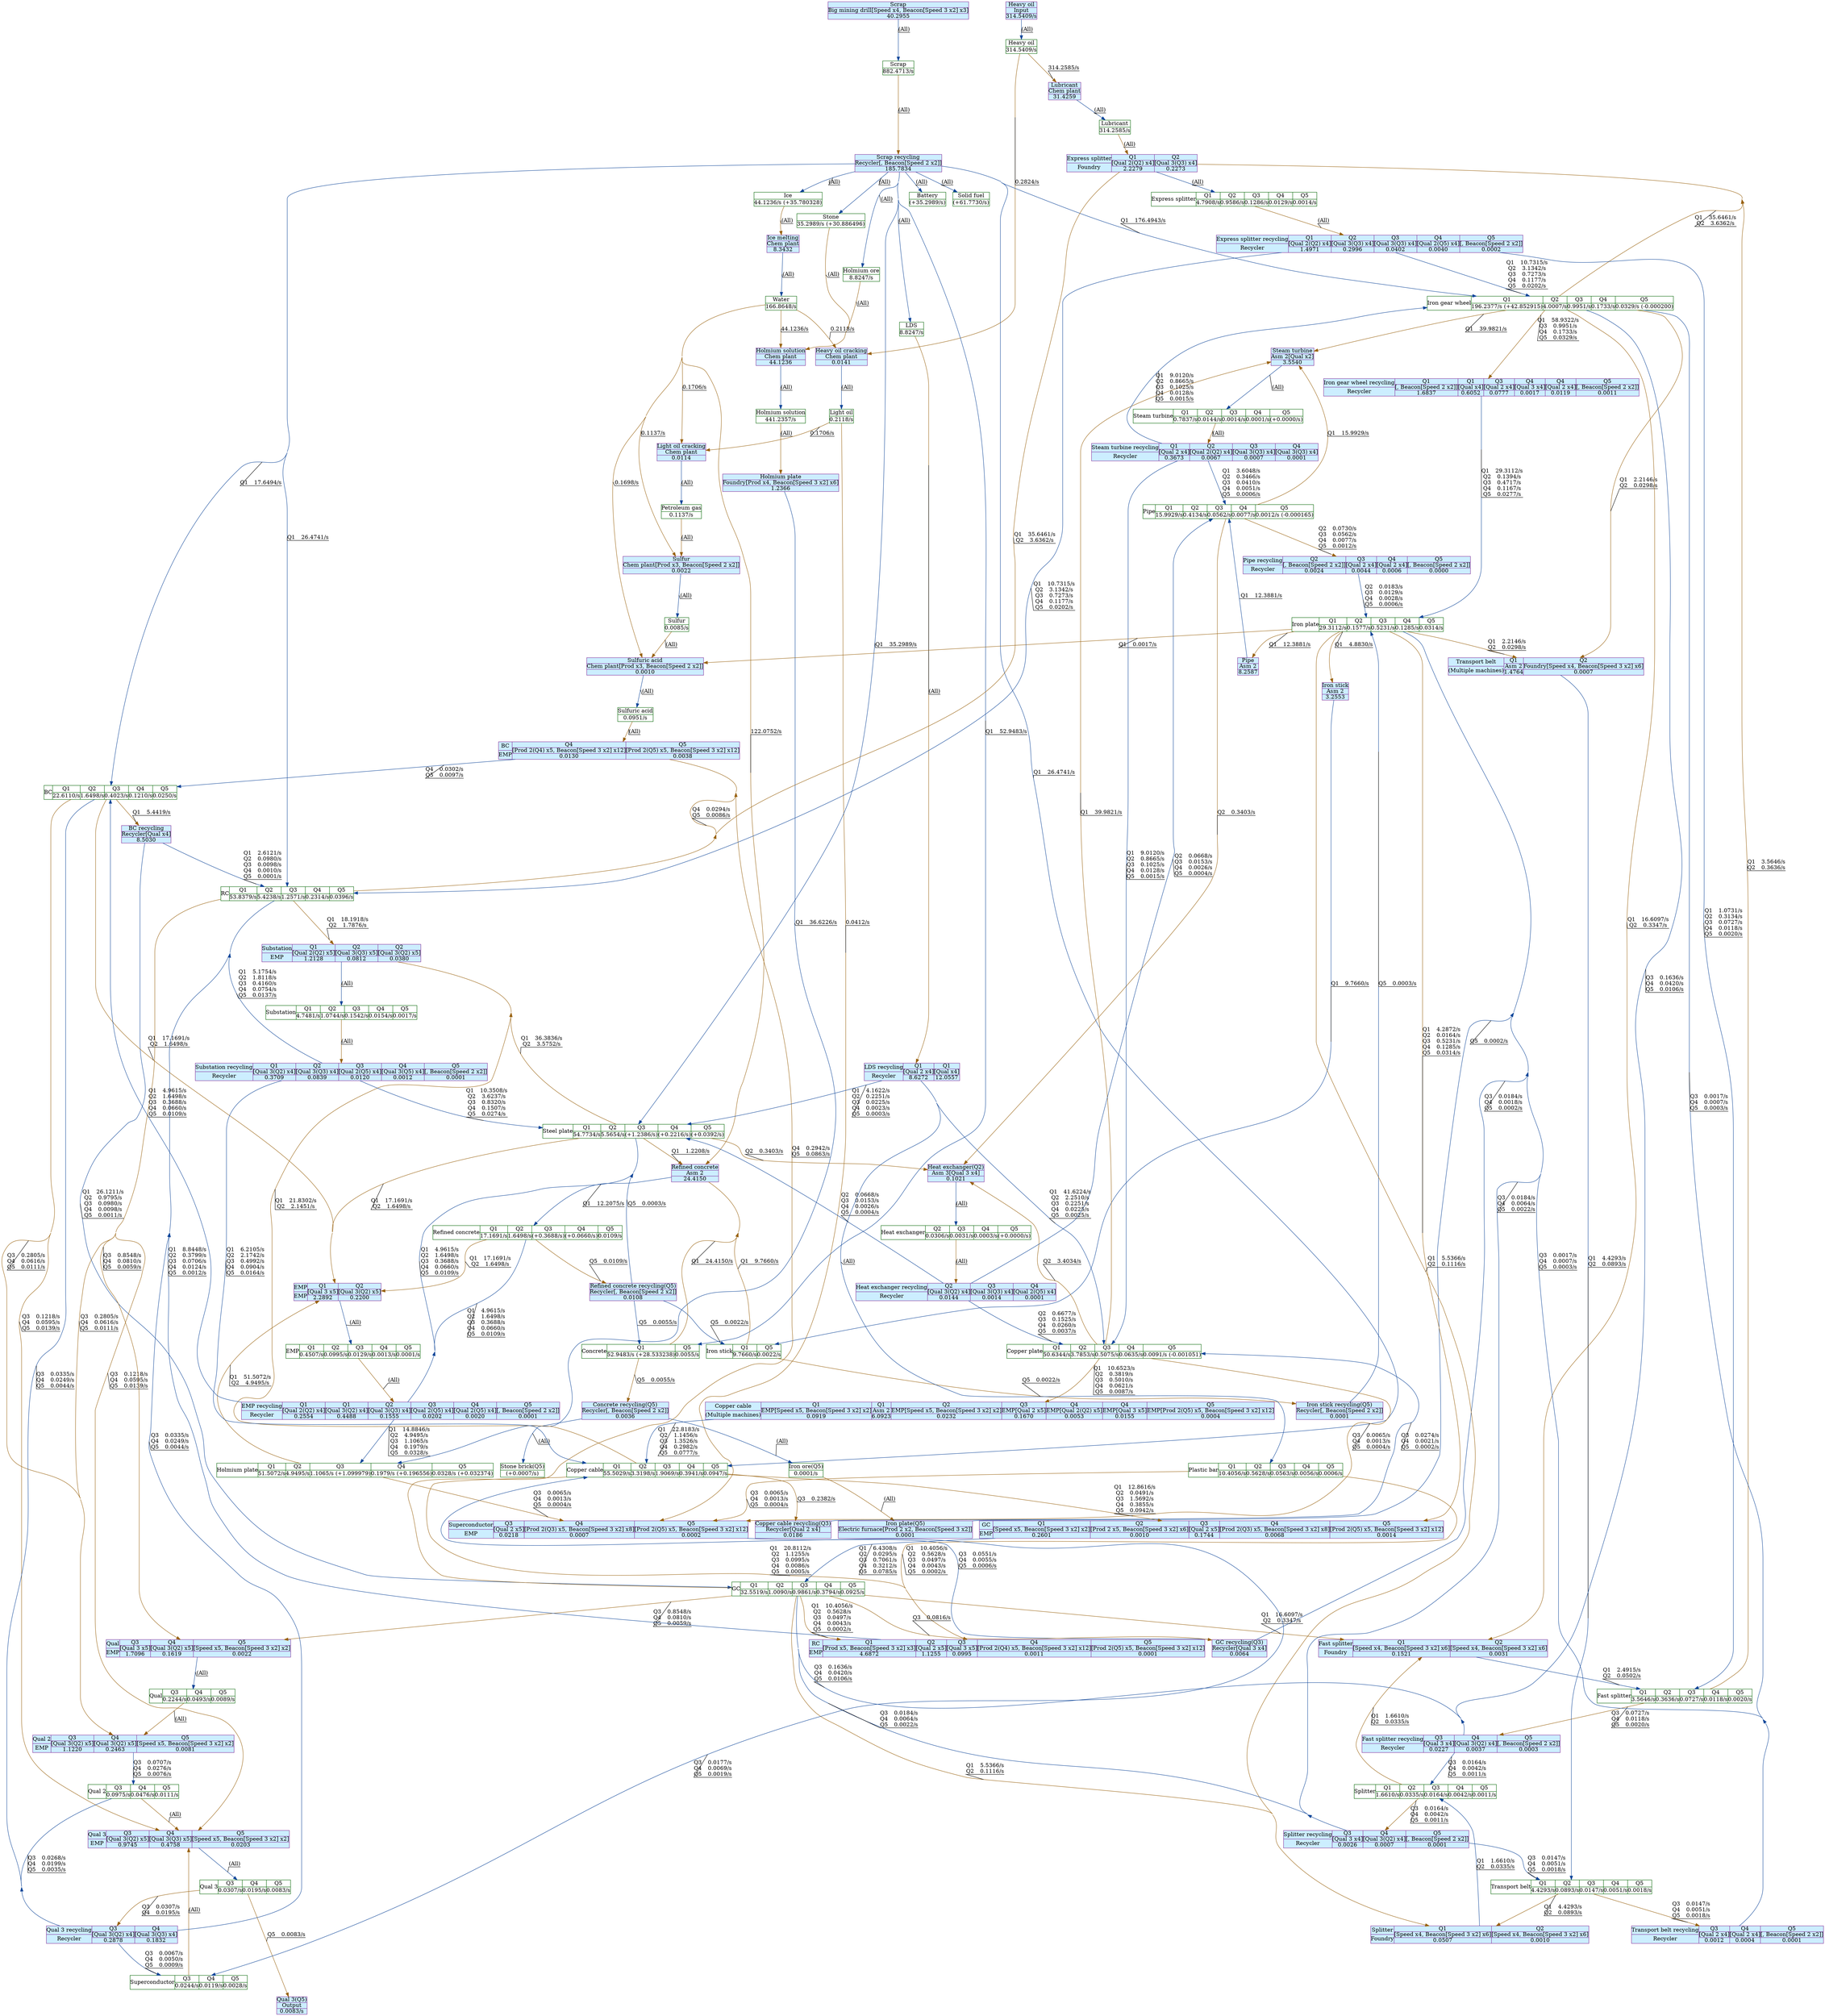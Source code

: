 digraph {
    layout="dot"
    concentrate=true
    node [shape="record"; margin=0]
    edge [decorate=true]
    0 [color="#006400"; label="{Lubricant|314.2585/s}"]
    1 [color="#006400"; label="{Holmium solution|441.2357/s}"]
    2 [color="#006400"; label="{Stone|35.2989/s (+30.886496)}"]
    3 [color="#006400"; label="{Water|166.8648/s}"]
    4 [color="#006400"; label="{Holmium ore|8.8247/s}"]
    5 [color="#006400"; label="{Scrap|882.4713/s}"]
    6 [color="#006400"; label="{Heavy oil|314.5409/s}"]
    7 [color="#006400"; label="{Light oil|0.2118/s}"]
    8 [color="#006400"; label="{Sulfur|0.0085/s}"]
    9 [color="#006400"; label="{Sulfuric acid|0.0951/s}"]
    10 [color="#006400"; label="{Battery|(+35.2989/s)}"]
    11 [color="#006400"; label="{LDS|8.8247/s}"]
    12 [color="#006400"; label="{Ice|44.1236/s (+35.780328)}"]
    13 [color="#006400"; label="{Solid fuel|(+61.7730/s)}"]
    14 [color="#006400"; label="{Stone brick(Q5)|(+0.0007/s)}"]
    15 [color="#006400"; label="{Iron ore(Q5)|0.0001/s}"]
    16 [color="#006400"; label="{Petroleum gas|0.1137/s}"]
    17 [style="filled"; color="#842e99"; fillcolor="#cceeff"; label="{Copper cable recycling(Q3)|Recycler[Qual 2 x4]|0.0186}"]
    18 [style="filled"; color="#842e99"; fillcolor="#cceeff"; label="{Holmium solution|Chem plant|44.1236}"]
    19 [style="filled"; color="#842e99"; fillcolor="#cceeff"; label="{Scrap|Big mining drill[Speed x4, Beacon[Speed 3 x2] x3]|40.2955}"]
    20 [style="filled"; color="#842e99"; fillcolor="#cceeff"; label="{Lubricant|Chem plant|31.4259}"]
    21 [style="filled"; color="#842e99"; fillcolor="#cceeff"; label="{Heavy oil|Input|314.5409/s}"]
    22 [style="filled"; color="#842e99"; fillcolor="#cceeff"; label="{Sulfuric acid|Chem plant[Prod x3, Beacon[Speed 2 x2]]|0.0010}"]
    23 [style="filled"; color="#842e99"; fillcolor="#cceeff"; label="{Scrap recycling|Recycler[, Beacon[Speed 2 x2]]|185.7834}"]
    24 [style="filled"; color="#842e99"; fillcolor="#cceeff"; label="{Concrete recycling(Q5)|Recycler[, Beacon[Speed 2 x2]]|0.0036}"]
    25 [style="filled"; color="#842e99"; fillcolor="#cceeff"; label="{Pipe|Asm 2|8.2587}"]
    26 [style="filled"; color="#842e99"; fillcolor="#cceeff"; label="{Steam turbine|Asm 2[Qual x2]|3.5540}"]
    27 [style="filled"; color="#842e99"; fillcolor="#cceeff"; label="{Iron plate(Q5)|Electric furnace[Prod 2 x2, Beacon[Speed 3 x2]]|0.0001}"]
    28 [style="filled"; color="#842e99"; fillcolor="#cceeff"; label="{Light oil cracking|Chem plant|0.0114}"]
    29 [style="filled"; color="#842e99"; fillcolor="#cceeff"; label="{Sulfur|Chem plant[Prod x3, Beacon[Speed 2 x2]]|0.0022}"]
    30 [style="filled"; color="#842e99"; fillcolor="#cceeff"; label="{BC recycling|Recycler[Qual x4]|8.5030}"]
    31 [style="filled"; color="#842e99"; fillcolor="#cceeff"; label="{Ice melting|Chem plant|8.3432}"]
    32 [style="filled"; color="#842e99"; fillcolor="#cceeff"; label="{Iron stick recycling(Q5)|Recycler[, Beacon[Speed 2 x2]]|0.0001}"]
    33 [style="filled"; color="#842e99"; fillcolor="#cceeff"; label="{Heavy oil cracking|Chem plant|0.0141}"]
    34 [style="filled"; color="#842e99"; fillcolor="#cceeff"; label="{Heat exchanger(Q2)|Asm 3[Qual 3 x4]|0.1021}"]
    35 [style="filled"; color="#842e99"; fillcolor="#cceeff"; label="{Refined concrete|Asm 2|24.4150}"]
    36 [style="filled"; color="#842e99"; fillcolor="#cceeff"; label="{Refined concrete recycling(Q5)|Recycler[, Beacon[Speed 2 x2]]|0.0108}"]
    37 [style="filled"; color="#842e99"; fillcolor="#cceeff"; label="{Iron stick|Asm 2|3.2553}"]
    38 [style="filled"; color="#842e99"; fillcolor="#cceeff"; label="{Holmium plate|Foundry[Prod x4, Beacon[Speed 3 x2] x6]|1.2366}"]
    39 [style="filled"; color="#842e99"; fillcolor="#cceeff"; label="{Qual 3(Q5)|Output|0.0083/s}"]
    40 [style="filled"; color="#842e99"; fillcolor="#cceeff"; label="{GC recycling(Q3)|Recycler[Qual 3 x4]|0.0064}"]
    41 [color="#006400"; label="{Steam turbine}|{Q1|0.7837/s}|{Q2|0.0144/s}|{Q3|0.0014/s}|{Q4|0.0001/s}|{Q5|(+0.0000/s)}"]
    42 [color="#006400"; label="{Pipe}|{Q1|15.9929/s}|{Q2|0.4134/s}|{Q3|0.0562/s}|{Q4|0.0077/s}|{Q5|0.0012/s (-0.000165)}"]
    43 [color="#006400"; label="{Iron gear wheel}|{Q1|196.2377/s (+42.852915)}|{Q2|4.0007/s}|{Q3|0.9951/s}|{Q4|0.1733/s}|{Q5|0.0329/s (-0.000200)}"]
    44 [color="#006400"; label="{Copper plate}|{Q1|50.6344/s}|{Q2|3.7853/s}|{Q3|0.5075/s}|{Q4|0.0635/s}|{Q5|0.0091/s (-0.001051)}"]
    45 [color="#006400"; label="{BC}|{Q1|22.6110/s}|{Q2|1.6498/s}|{Q3|0.4023/s}|{Q4|0.1210/s}|{Q5|0.0250/s}"]
    46 [color="#006400"; label="{Refined concrete}|{Q1|17.1691/s}|{Q2|1.6498/s}|{Q3|(+0.3688/s)}|{Q4|(+0.0660/s)}|{Q5|0.0109/s}"]
    47 [color="#006400"; label="{Holmium plate}|{Q1|51.5072/s}|{Q2|4.9495/s}|{Q3|1.1065/s (+1.099979)}|{Q4|0.1979/s (+0.196556)}|{Q5|0.0328/s (+0.032374)}"]
    48 [color="#006400"; label="{Steel plate}|{Q1|54.7734/s}|{Q2|5.5654/s}|{Q3|(+1.2386/s)}|{Q4|(+0.2216/s)}|{Q5|(+0.0392/s)}"]
    49 [color="#006400"; label="{EMP}|{Q1|0.4507/s}|{Q2|0.0995/s}|{Q3|0.0129/s}|{Q4|0.0013/s}|{Q5|0.0001/s}"]
    50 [color="#006400"; label="{Iron plate}|{Q1|29.3112/s}|{Q2|0.1577/s}|{Q3|0.5231/s}|{Q4|0.1285/s}|{Q5|0.0314/s}"]
    51 [color="#006400"; label="{Express splitter}|{Q1|4.7908/s}|{Q2|0.9586/s}|{Q3|0.1286/s}|{Q4|0.0129/s}|{Q5|0.0014/s}"]
    52 [color="#006400"; label="{RC}|{Q1|53.8379/s}|{Q2|5.4238/s}|{Q3|1.2571/s}|{Q4|0.2314/s}|{Q5|0.0396/s}"]
    53 [color="#006400"; label="{Fast splitter}|{Q1|3.5646/s}|{Q2|0.3636/s}|{Q3|0.0727/s}|{Q4|0.0118/s}|{Q5|0.0020/s}"]
    54 [color="#006400"; label="{Qual 2}|{Q3|0.0975/s}|{Q4|0.0476/s}|{Q5|0.0111/s}"]
    55 [color="#006400"; label="{Qual 3}|{Q3|0.0307/s}|{Q4|0.0195/s}|{Q5|0.0083/s}"]
    56 [color="#006400"; label="{Superconductor}|{Q3|0.0244/s}|{Q4|0.0119/s}|{Q5|0.0028/s}"]
    57 [color="#006400"; label="{Transport belt}|{Q1|4.4293/s}|{Q2|0.0893/s}|{Q3|0.0147/s}|{Q4|0.0051/s}|{Q5|0.0018/s}"]
    58 [color="#006400"; label="{Copper cable}|{Q1|55.5029/s}|{Q2|3.3198/s}|{Q3|1.9069/s}|{Q4|0.3941/s}|{Q5|0.0947/s}"]
    59 [color="#006400"; label="{GC}|{Q1|32.5519/s}|{Q2|1.0090/s}|{Q3|0.9861/s}|{Q4|0.3794/s}|{Q5|0.0925/s}"]
    60 [color="#006400"; label="{Substation}|{Q1|4.7481/s}|{Q2|1.0744/s}|{Q3|0.1542/s}|{Q4|0.0154/s}|{Q5|0.0017/s}"]
    61 [color="#006400"; label="{Plastic bar}|{Q1|10.4056/s}|{Q2|0.5628/s}|{Q3|0.0563/s}|{Q4|0.0056/s}|{Q5|0.0006/s}"]
    62 [color="#006400"; label="{Qual}|{Q3|0.2244/s}|{Q4|0.0493/s}|{Q5|0.0089/s}"]
    63 [color="#006400"; label="{Heat exchanger}|{Q2|0.0306/s}|{Q3|0.0031/s}|{Q4|0.0003/s}|{Q5|(+0.0000/s)}"]
    64 [color="#006400"; label="{Concrete}|{Q1|52.9483/s (+28.533238)}|{Q5|0.0055/s}"]
    65 [color="#006400"; label="{Splitter}|{Q1|1.6610/s}|{Q2|0.0335/s}|{Q3|0.0164/s}|{Q4|0.0042/s}|{Q5|0.0011/s}"]
    66 [color="#006400"; label="{Iron stick}|{Q1|9.7660/s}|{Q5|0.0022/s}"]
    67 [style="filled"; color="#842e99"; fillcolor="#cceeff"; label="{Steam turbine recycling|Recycler}|{Q1|[Qual 2 x4]|0.3673}|{Q2|[Qual 2(Q2) x4]|0.0067}|{Q3|[Qual 3(Q3) x4]|0.0007}|{Q4|[Qual 3(Q3) x4]|0.0001}"; shape="record"]
    68 [style="filled"; color="#842e99"; fillcolor="#cceeff"; label="{EMP recycling|Recycler}|{Q1|[Qual 2(Q2) x4]|0.2554}|{Q1|[Qual 3(Q2) x4]|0.4488}|{Q2|[Qual 3(Q3) x4]|0.1555}|{Q3|[Qual 2(Q5) x4]|0.0202}|{Q4|[Qual 2(Q5) x4]|0.0020}|{Q5|[, Beacon[Speed 2 x2]]|0.0001}"; shape="record"]
    69 [style="filled"; color="#842e99"; fillcolor="#cceeff"; label="{Iron gear wheel recycling|Recycler}|{Q1|[, Beacon[Speed 2 x2]]|1.6837}|{Q1|[Qual x4]|0.6052}|{Q3|[Qual 2 x4]|0.0777}|{Q4|[Qual 3 x4]|0.0017}|{Q4|[Qual 2 x4]|0.0119}|{Q5|[, Beacon[Speed 2 x2]]|0.0011}"; shape="record"]
    70 [style="filled"; color="#842e99"; fillcolor="#cceeff"; label="{Express splitter|Foundry}|{Q1|[Qual 2(Q2) x4]|2.2279}|{Q2|[Qual 3(Q3) x4]|0.2273}"; shape="record"]
    71 [style="filled"; color="#842e99"; fillcolor="#cceeff"; label="{Qual 3|EMP}|{Q3|[Qual 3(Q2) x5]|0.9745}|{Q4|[Qual 3(Q3) x5]|0.4758}|{Q5|[Speed x5, Beacon[Speed 3 x2] x2]|0.0203}"; shape="record"]
    72 [style="filled"; color="#842e99"; fillcolor="#cceeff"; label="{Transport belt recycling|Recycler}|{Q3|[Qual 2 x4]|0.0012}|{Q4|[Qual 2 x4]|0.0004}|{Q5|[, Beacon[Speed 2 x2]]|0.0001}"; shape="record"]
    73 [style="filled"; color="#842e99"; fillcolor="#cceeff"; label="{GC|EMP}|{Q1|[Speed x5, Beacon[Speed 3 x2] x2]|0.2601}|{Q2|[Prod 2 x5, Beacon[Speed 3 x2] x6]|0.0010}|{Q3|[Qual 2 x5]|0.1744}|{Q4|[Prod 2(Q3) x5, Beacon[Speed 3 x2] x8]|0.0068}|{Q5|[Prod 2(Q5) x5, Beacon[Speed 3 x2] x12]|0.0014}"; shape="record"]
    74 [style="filled"; color="#842e99"; fillcolor="#cceeff"; label="{Substation recycling|Recycler}|{Q1|[Qual 3(Q2) x4]|0.3709}|{Q2|[Qual 3(Q3) x4]|0.0839}|{Q3|[Qual 2(Q5) x4]|0.0120}|{Q4|[Qual 3(Q5) x4]|0.0012}|{Q5|[, Beacon[Speed 2 x2]]|0.0001}"; shape="record"]
    75 [style="filled"; color="#842e99"; fillcolor="#cceeff"; label="{Express splitter recycling|Recycler}|{Q1|[Qual 2(Q2) x4]|1.4971}|{Q2|[Qual 3(Q3) x4]|0.2996}|{Q3|[Qual 3(Q3) x4]|0.0402}|{Q4|[Qual 2(Q5) x4]|0.0040}|{Q5|[, Beacon[Speed 2 x2]]|0.0002}"; shape="record"]
    76 [style="filled"; color="#842e99"; fillcolor="#cceeff"; label="{Superconductor|EMP}|{Q3|[Qual 2 x5]|0.0218}|{Q4|[Prod 2(Q3) x5, Beacon[Speed 3 x2] x8]|0.0007}|{Q5|[Prod 2(Q5) x5, Beacon[Speed 3 x2] x12]|0.0002}"; shape="record"]
    77 [style="filled"; color="#842e99"; fillcolor="#cceeff"; label="{Qual 2|EMP}|{Q3|[Qual 3(Q2) x5]|1.1220}|{Q4|[Qual 3(Q2) x5]|0.2463}|{Q5|[Speed x5, Beacon[Speed 3 x2] x2]|0.0081}"; shape="record"]
    78 [style="filled"; color="#842e99"; fillcolor="#cceeff"; label="{Transport belt|(Multiple machines)}|{Q1|Asm 2|1.4764}|{Q2|Foundry[Speed x4, Beacon[Speed 3 x2] x6]|0.0007}"; shape="record"]
    79 [style="filled"; color="#842e99"; fillcolor="#cceeff"; label="{Qual 3 recycling|Recycler}|{Q3|[Qual 3(Q2) x4]|0.2878}|{Q4|[Qual 3(Q3) x4]|0.1832}"; shape="record"]
    80 [style="filled"; color="#842e99"; fillcolor="#cceeff"; label="{Heat exchanger recycling|Recycler}|{Q2|[Qual 3(Q2) x4]|0.0144}|{Q3|[Qual 3(Q3) x4]|0.0014}|{Q4|[Qual 2(Q5) x4]|0.0001}"; shape="record"]
    81 [style="filled"; color="#842e99"; fillcolor="#cceeff"; label="{Pipe recycling|Recycler}|{Q2|[, Beacon[Speed 2 x2]]|0.0024}|{Q3|[Qual 2 x4]|0.0044}|{Q4|[Qual 2 x4]|0.0006}|{Q5|[, Beacon[Speed 2 x2]]|0.0000}"; shape="record"]
    82 [style="filled"; color="#842e99"; fillcolor="#cceeff"; label="{Fast splitter recycling|Recycler}|{Q3|[Qual 3 x4]|0.0227}|{Q4|[Qual 3(Q2) x4]|0.0037}|{Q5|[, Beacon[Speed 2 x2]]|0.0003}"; shape="record"]
    83 [style="filled"; color="#842e99"; fillcolor="#cceeff"; label="{Qual|EMP}|{Q3|[Qual 3 x5]|1.7096}|{Q4|[Qual 3(Q2) x5]|0.1619}|{Q5|[Speed x5, Beacon[Speed 3 x2] x2]|0.0022}"; shape="record"]
    84 [style="filled"; color="#842e99"; fillcolor="#cceeff"; label="{Splitter recycling|Recycler}|{Q3|[Qual 3 x4]|0.0026}|{Q4|[Qual 3(Q2) x4]|0.0007}|{Q5|[, Beacon[Speed 2 x2]]|0.0001}"; shape="record"]
    85 [style="filled"; color="#842e99"; fillcolor="#cceeff"; label="{RC|EMP}|{Q1|[Prod x5, Beacon[Speed 3 x2] x3]|4.6872}|{Q2|[Qual 2 x5]|1.1255}|{Q3|[Qual 3 x5]|0.0995}|{Q4|[Prod 2(Q4) x5, Beacon[Speed 3 x2] x12]|0.0011}|{Q5|[Prod 2(Q5) x5, Beacon[Speed 3 x2] x12]|0.0001}"; shape="record"]
    86 [style="filled"; color="#842e99"; fillcolor="#cceeff"; label="{LDS recycling|Recycler}|{Q1|[Qual 2 x4]|8.6272}|{Q1|[Qual x4]|12.0557}"; shape="record"]
    87 [style="filled"; color="#842e99"; fillcolor="#cceeff"; label="{Copper cable|(Multiple machines)}|{Q1|EMP[Speed x5, Beacon[Speed 3 x2] x2]|0.0919}|{Q1|Asm 2|6.0923}|{Q2|EMP[Speed x5, Beacon[Speed 3 x2] x2]|0.0232}|{Q3|EMP[Qual 2 x5]|0.1670}|{Q4|EMP[Qual 2(Q2) x5]|0.0053}|{Q4|EMP[Qual 3 x5]|0.0155}|{Q5|EMP[Prod 2(Q5) x5, Beacon[Speed 3 x2] x12]|0.0004}"; shape="record"]
    88 [style="filled"; color="#842e99"; fillcolor="#cceeff"; label="{BC|EMP}|{Q4|[Prod 2(Q4) x5, Beacon[Speed 3 x2] x12]|0.0130}|{Q5|[Prod 2(Q5) x5, Beacon[Speed 3 x2] x12]|0.0038}"; shape="record"]
    89 [style="filled"; color="#842e99"; fillcolor="#cceeff"; label="{Substation|EMP}|{Q1|[Qual 2(Q2) x5]|1.2128}|{Q2|[Qual 3(Q3) x5]|0.0812}|{Q2|[Qual 3(Q2) x5]|0.0380}"; shape="record"]
    90 [style="filled"; color="#842e99"; fillcolor="#cceeff"; label="{EMP|EMP}|{Q1|[Qual 3 x5]|2.2892}|{Q2|[Qual 3(Q2) x5]|0.2200}"; shape="record"]
    91 [style="filled"; color="#842e99"; fillcolor="#cceeff"; label="{Splitter|Foundry}|{Q1|[Speed x4, Beacon[Speed 3 x2] x6]|0.0507}|{Q2|[Speed x4, Beacon[Speed 3 x2] x6]|0.0010}"; shape="record"]
    92 [style="filled"; color="#842e99"; fillcolor="#cceeff"; label="{Fast splitter|Foundry}|{Q1|[Speed x4, Beacon[Speed 3 x2] x6]|0.1521}|{Q2|[Speed x4, Beacon[Speed 3 x2] x6]|0.0031}"; shape="record"]
    0 -> 70 [color="#99620f"; label="(All)"]
    1 -> 38 [color="#99620f"; label="(All)"]
    2 -> 18 [color="#99620f"; label="(All)"]
    3 -> 18 [color="#99620f"; label="44.1236/s
"]
    3 -> 22 [color="#99620f"; label="0.1698/s
"]
    3 -> 28 [color="#99620f"; label="0.1706/s
"]
    3 -> 29 [color="#99620f"; label="0.1137/s
"]
    3 -> 33 [color="#99620f"; label="0.2118/s
"]
    3 -> 35 [color="#99620f"; label="122.0752/s
"]
    4 -> 18 [color="#99620f"; label="(All)"]
    5 -> 23 [color="#99620f"; label="(All)"]
    6 -> 20 [color="#99620f"; label="314.2585/s
"]
    6 -> 33 [color="#99620f"; label="0.2824/s
"]
    7 -> 28 [color="#99620f"; label="0.1706/s
"]
    7 -> 76 [color="#99620f"; label="0.0412/s
"]
    8 -> 22 [color="#99620f"; label="(All)"]
    9 -> 88 [color="#99620f"; label="(All)"]
    11 -> 86 [color="#99620f"; label="(All)"]
    12 -> 31 [color="#99620f"; label="(All)"]
    15 -> 27 [color="#99620f"; label="(All)"]
    16 -> 29 [color="#99620f"; label="(All)"]
    17 -> 44 [color="#0f4699"; label="Q3	0.0274/s
Q4	0.0021/s
Q5	0.0002/s
"]
    18 -> 1 [color="#0f4699"; label="(All)"]
    19 -> 5 [color="#0f4699"; label="(All)"]
    20 -> 0 [color="#0f4699"; label="(All)"]
    21 -> 6 [color="#0f4699"; label="(All)"]
    22 -> 9 [color="#0f4699"; label="(All)"]
    23 -> 10 [color="#0f4699"; label="(All)"]
    23 -> 11 [color="#0f4699"; label="(All)"]
    23 -> 2 [color="#0f4699"; label="(All)"]
    23 -> 12 [color="#0f4699"; label="(All)"]
    23 -> 4 [color="#0f4699"; label="(All)"]
    23 -> 13 [color="#0f4699"; label="(All)"]
    23 -> 43 [color="#0f4699"; label="Q1	176.4943/s
"]
    23 -> 45 [color="#0f4699"; label="Q1	17.6494/s
"]
    23 -> 48 [color="#0f4699"; label="Q1	35.2989/s
"]
    23 -> 52 [color="#0f4699"; label="Q1	26.4741/s
"]
    23 -> 58 [color="#0f4699"; label="Q1	26.4741/s
"]
    23 -> 64 [color="#0f4699"; label="Q1	52.9483/s
"]
    24 -> 14 [color="#0f4699"; label="(All)"]
    24 -> 15 [color="#0f4699"; label="(All)"]
    25 -> 42 [color="#0f4699"; label="Q1	12.3881/s
"]
    26 -> 41 [color="#0f4699"; label="(All)"]
    27 -> 50 [color="#0f4699"; label="Q5	0.0002/s
"]
    28 -> 16 [color="#0f4699"; label="(All)"]
    29 -> 8 [color="#0f4699"; label="(All)"]
    30 -> 52 [color="#0f4699"; label="Q1	2.6121/s
Q2	0.0980/s
Q3	0.0098/s
Q4	0.0010/s
Q5	0.0001/s
"]
    30 -> 59 [color="#0f4699"; label="Q1	26.1211/s
Q2	0.9795/s
Q3	0.0980/s
Q4	0.0098/s
Q5	0.0011/s
"]
    31 -> 3 [color="#0f4699"; label="(All)"]
    32 -> 50 [color="#0f4699"; label="Q5	0.0003/s
"]
    33 -> 7 [color="#0f4699"; label="(All)"]
    34 -> 63 [color="#0f4699"; label="(All)"]
    35 -> 46 [color="#0f4699"; label="Q1	12.2075/s
"]
    36 -> 48 [color="#0f4699"; label="Q5	0.0003/s
"]
    36 -> 64 [color="#0f4699"; label="Q5	0.0055/s
"]
    36 -> 66 [color="#0f4699"; label="Q5	0.0022/s
"]
    37 -> 66 [color="#0f4699"; label="Q1	9.7660/s
"]
    38 -> 47 [color="#0f4699"; label="Q1	36.6226/s
"]
    40 -> 50 [color="#0f4699"; label="Q3	0.0184/s
Q4	0.0018/s
Q5	0.0002/s
"]
    40 -> 58 [color="#0f4699"; label="Q3	0.0551/s
Q4	0.0055/s
Q5	0.0006/s
"]
    41 -> 67 [color="#99620f"; label="(All)"]
    42 -> 26 [color="#99620f"; label="Q1	15.9929/s
"]
    42 -> 34 [color="#99620f"; label="Q2	0.3403/s
"]
    42 -> 81 [color="#99620f"; label="Q2	0.0730/s
Q3	0.0562/s
Q4	0.0077/s
Q5	0.0012/s
"]
    43 -> 26 [color="#99620f"; label="Q1	39.9821/s
"]
    43 -> 69 [color="#99620f"; label="Q1	58.9322/s
Q3	0.9951/s
Q4	0.1733/s
Q5	0.0329/s
"]
    43 -> 70 [color="#99620f"; label="Q1	35.6461/s
Q2	3.6362/s
"]
    43 -> 78 [color="#99620f"; label="Q1	2.2146/s
Q2	0.0298/s
"]
    43 -> 92 [color="#99620f"; label="Q1	16.6097/s
Q2	0.3347/s
"]
    44 -> 26 [color="#99620f"; label="Q1	39.9821/s
"]
    44 -> 34 [color="#99620f"; label="Q2	3.4034/s
"]
    44 -> 76 [color="#99620f"; label="Q3	0.0065/s
Q4	0.0013/s
Q5	0.0004/s
"]
    44 -> 87 [color="#99620f"; label="Q1	10.6523/s
Q2	0.3819/s
Q3	0.5010/s
Q4	0.0621/s
Q5	0.0087/s
"]
    45 -> 30 [color="#99620f"; label="Q1	5.4419/s
"]
    45 -> 71 [color="#99620f"; label="Q3	0.1218/s
Q4	0.0595/s
Q5	0.0139/s
"]
    45 -> 77 [color="#99620f"; label="Q3	0.2805/s
Q4	0.0616/s
Q5	0.0111/s
"]
    45 -> 90 [color="#99620f"; label="Q1	17.1691/s
Q2	1.6498/s
"]
    46 -> 36 [color="#99620f"; label="Q5	0.0109/s
"]
    46 -> 90 [color="#99620f"; label="Q1	17.1691/s
Q2	1.6498/s
"]
    47 -> 76 [color="#99620f"; label="Q3	0.0065/s
Q4	0.0013/s
Q5	0.0004/s
"]
    47 -> 90 [color="#99620f"; label="Q1	51.5072/s
Q2	4.9495/s
"]
    48 -> 35 [color="#99620f"; label="Q1	1.2208/s
"]
    48 -> 34 [color="#99620f"; label="Q2	0.3403/s
"]
    48 -> 89 [color="#99620f"; label="Q1	36.3836/s
Q2	3.5752/s
"]
    48 -> 90 [color="#99620f"; label="Q1	17.1691/s
Q2	1.6498/s
"]
    49 -> 68 [color="#99620f"; label="(All)"]
    50 -> 22 [color="#99620f"; label="Q1	0.0017/s
"]
    50 -> 25 [color="#99620f"; label="Q1	12.3881/s
"]
    50 -> 37 [color="#99620f"; label="Q1	4.8830/s
"]
    50 -> 73 [color="#99620f"; label="Q1	4.2872/s
Q2	0.0164/s
Q3	0.5231/s
Q4	0.1285/s
Q5	0.0314/s
"]
    50 -> 78 [color="#99620f"; label="Q1	2.2146/s
Q2	0.0298/s
"]
    50 -> 91 [color="#99620f"; label="Q1	5.5366/s
Q2	0.1116/s
"]
    51 -> 75 [color="#99620f"; label="(All)"]
    52 -> 70 [color="#99620f"; label="Q1	35.6461/s
Q2	3.6362/s
"]
    52 -> 71 [color="#99620f"; label="Q3	0.1218/s
Q4	0.0595/s
Q5	0.0139/s
"]
    52 -> 77 [color="#99620f"; label="Q3	0.2805/s
Q4	0.0616/s
Q5	0.0111/s
"]
    52 -> 83 [color="#99620f"; label="Q3	0.8548/s
Q4	0.0810/s
Q5	0.0059/s
"]
    52 -> 88 [color="#99620f"; label="Q4	0.0294/s
Q5	0.0086/s
"]
    52 -> 89 [color="#99620f"; label="Q1	18.1918/s
Q2	1.7876/s
"]
    53 -> 70 [color="#99620f"; label="Q1	3.5646/s
Q2	0.3636/s
"]
    53 -> 82 [color="#99620f"; label="Q3	0.0727/s
Q4	0.0118/s
Q5	0.0020/s
"]
    54 -> 71 [color="#99620f"; label="(All)"]
    55 -> 39 [color="#99620f"; label="Q5	0.0083/s
"]
    55 -> 79 [color="#99620f"; label="Q3	0.0307/s
Q4	0.0195/s
"]
    56 -> 71 [color="#99620f"; label="(All)"]
    57 -> 72 [color="#99620f"; label="Q3	0.0147/s
Q4	0.0051/s
Q5	0.0018/s
"]
    57 -> 91 [color="#99620f"; label="Q1	4.4293/s
Q2	0.0893/s
"]
    58 -> 17 [color="#99620f"; label="Q3	0.2382/s
"]
    58 -> 73 [color="#99620f"; label="Q1	12.8616/s
Q2	0.0491/s
Q3	1.5692/s
Q4	0.3855/s
Q5	0.0942/s
"]
    58 -> 85 [color="#99620f"; label="Q1	20.8112/s
Q2	1.1255/s
Q3	0.0995/s
Q4	0.0086/s
Q5	0.0005/s
"]
    58 -> 89 [color="#99620f"; label="Q1	21.8302/s
Q2	2.1451/s
"]
    59 -> 40 [color="#99620f"; label="Q3	0.0816/s
"]
    59 -> 83 [color="#99620f"; label="Q3	0.8548/s
Q4	0.0810/s
Q5	0.0059/s
"]
    59 -> 85 [color="#99620f"; label="Q1	10.4056/s
Q2	0.5628/s
Q3	0.0497/s
Q4	0.0043/s
Q5	0.0002/s
"]
    59 -> 88 [color="#99620f"; label="Q4	0.2942/s
Q5	0.0863/s
"]
    59 -> 91 [color="#99620f"; label="Q1	5.5366/s
Q2	0.1116/s
"]
    59 -> 92 [color="#99620f"; label="Q1	16.6097/s
Q2	0.3347/s
"]
    60 -> 74 [color="#99620f"; label="(All)"]
    61 -> 76 [color="#99620f"; label="Q3	0.0065/s
Q4	0.0013/s
Q5	0.0004/s
"]
    61 -> 85 [color="#99620f"; label="Q1	10.4056/s
Q2	0.5628/s
Q3	0.0497/s
Q4	0.0043/s
Q5	0.0002/s
"]
    62 -> 77 [color="#99620f"; label="(All)"]
    63 -> 80 [color="#99620f"; label="(All)"]
    64 -> 35 [color="#99620f"; label="Q1	24.4150/s
"]
    64 -> 24 [color="#99620f"; label="Q5	0.0055/s
"]
    65 -> 84 [color="#99620f"; label="Q3	0.0164/s
Q4	0.0042/s
Q5	0.0011/s
"]
    65 -> 92 [color="#99620f"; label="Q1	1.6610/s
Q2	0.0335/s
"]
    66 -> 32 [color="#99620f"; label="Q5	0.0022/s
"]
    66 -> 35 [color="#99620f"; label="Q1	9.7660/s
"]
    67 -> 42 [color="#0f4699"; label="Q1	3.6048/s
Q2	0.3466/s
Q3	0.0410/s
Q4	0.0051/s
Q5	0.0006/s
"]
    67 -> 43 [color="#0f4699"; label="Q1	9.0120/s
Q2	0.8665/s
Q3	0.1025/s
Q4	0.0128/s
Q5	0.0015/s
"]
    67 -> 44 [color="#0f4699"; label="Q1	9.0120/s
Q2	0.8665/s
Q3	0.1025/s
Q4	0.0128/s
Q5	0.0015/s
"]
    68 -> 45 [color="#0f4699"; label="Q1	4.9615/s
Q2	1.6498/s
Q3	0.3688/s
Q4	0.0660/s
Q5	0.0109/s
"]
    68 -> 46 [color="#0f4699"; label="Q1	4.9615/s
Q2	1.6498/s
Q3	0.3688/s
Q4	0.0660/s
Q5	0.0109/s
"]
    68 -> 47 [color="#0f4699"; label="Q1	14.8846/s
Q2	4.9495/s
Q3	1.1065/s
Q4	0.1979/s
Q5	0.0328/s
"]
    68 -> 48 [color="#0f4699"; label="Q1	4.9615/s
Q2	1.6498/s
Q3	0.3688/s
Q4	0.0660/s
Q5	0.0109/s
"]
    69 -> 50 [color="#0f4699"; label="Q1	29.3112/s
Q2	0.1394/s
Q3	0.4717/s
Q4	0.1167/s
Q5	0.0277/s
"]
    70 -> 51 [color="#0f4699"; label="(All)"]
    71 -> 55 [color="#0f4699"; label="(All)"]
    72 -> 43 [color="#0f4699"; label="Q3	0.0017/s
Q4	0.0007/s
Q5	0.0003/s
"]
    72 -> 50 [color="#0f4699"; label="Q3	0.0017/s
Q4	0.0007/s
Q5	0.0003/s
"]
    73 -> 59 [color="#0f4699"; label="Q1	6.4308/s
Q2	0.0295/s
Q3	0.7061/s
Q4	0.3212/s
Q5	0.0785/s
"]
    74 -> 48 [color="#0f4699"; label="Q1	10.3508/s
Q2	3.6237/s
Q3	0.8320/s
Q4	0.1507/s
Q5	0.0274/s
"]
    74 -> 52 [color="#0f4699"; label="Q1	5.1754/s
Q2	1.8118/s
Q3	0.4160/s
Q4	0.0754/s
Q5	0.0137/s
"]
    74 -> 58 [color="#0f4699"; label="Q1	6.2105/s
Q2	2.1742/s
Q3	0.4992/s
Q4	0.0904/s
Q5	0.0164/s
"]
    75 -> 43 [color="#0f4699"; label="Q1	10.7315/s
Q2	3.1342/s
Q3	0.7273/s
Q4	0.1177/s
Q5	0.0202/s
"]
    75 -> 52 [color="#0f4699"; label="Q1	10.7315/s
Q2	3.1342/s
Q3	0.7273/s
Q4	0.1177/s
Q5	0.0202/s
"]
    75 -> 53 [color="#0f4699"; label="Q1	1.0731/s
Q2	0.3134/s
Q3	0.0727/s
Q4	0.0118/s
Q5	0.0020/s
"]
    76 -> 56 [color="#0f4699"; label="Q3	0.0177/s
Q4	0.0069/s
Q5	0.0019/s
"]
    77 -> 54 [color="#0f4699"; label="Q3	0.0707/s
Q4	0.0276/s
Q5	0.0076/s
"]
    78 -> 57 [color="#0f4699"; label="Q1	4.4293/s
Q2	0.0893/s
"]
    79 -> 45 [color="#0f4699"; label="Q3	0.0335/s
Q4	0.0249/s
Q5	0.0044/s
"]
    79 -> 52 [color="#0f4699"; label="Q3	0.0335/s
Q4	0.0249/s
Q5	0.0044/s
"]
    79 -> 54 [color="#0f4699"; label="Q3	0.0268/s
Q4	0.0199/s
Q5	0.0035/s
"]
    79 -> 56 [color="#0f4699"; label="Q3	0.0067/s
Q4	0.0050/s
Q5	0.0009/s
"]
    80 -> 42 [color="#0f4699"; label="Q2	0.0668/s
Q3	0.0153/s
Q4	0.0026/s
Q5	0.0004/s
"]
    80 -> 44 [color="#0f4699"; label="Q2	0.6677/s
Q3	0.1525/s
Q4	0.0260/s
Q5	0.0037/s
"]
    80 -> 48 [color="#0f4699"; label="Q2	0.0668/s
Q3	0.0153/s
Q4	0.0026/s
Q5	0.0004/s
"]
    81 -> 50 [color="#0f4699"; label="Q2	0.0183/s
Q3	0.0129/s
Q4	0.0028/s
Q5	0.0006/s
"]
    82 -> 43 [color="#0f4699"; label="Q3	0.1636/s
Q4	0.0420/s
Q5	0.0106/s
"]
    82 -> 59 [color="#0f4699"; label="Q3	0.1636/s
Q4	0.0420/s
Q5	0.0106/s
"]
    82 -> 65 [color="#0f4699"; label="Q3	0.0164/s
Q4	0.0042/s
Q5	0.0011/s
"]
    83 -> 62 [color="#0f4699"; label="(All)"]
    84 -> 50 [color="#0f4699"; label="Q3	0.0184/s
Q4	0.0064/s
Q5	0.0022/s
"]
    84 -> 57 [color="#0f4699"; label="Q3	0.0147/s
Q4	0.0051/s
Q5	0.0018/s
"]
    84 -> 59 [color="#0f4699"; label="Q3	0.0184/s
Q4	0.0064/s
Q5	0.0022/s
"]
    85 -> 52 [color="#0f4699"; label="Q1	8.8448/s
Q2	0.3799/s
Q3	0.0706/s
Q4	0.0124/s
Q5	0.0012/s
"]
    86 -> 44 [color="#0f4699"; label="Q1	41.6224/s
Q2	2.2510/s
Q3	0.2251/s
Q4	0.0225/s
Q5	0.0025/s
"]
    86 -> 48 [color="#0f4699"; label="Q1	4.1622/s
Q2	0.2251/s
Q3	0.0225/s
Q4	0.0023/s
Q5	0.0003/s
"]
    86 -> 61 [color="#0f4699"; label="(All)"]
    87 -> 58 [color="#0f4699"; label="Q1	22.8183/s
Q2	1.1456/s
Q3	1.3526/s
Q4	0.2982/s
Q5	0.0777/s
"]
    88 -> 45 [color="#0f4699"; label="Q4	0.0302/s
Q5	0.0097/s
"]
    89 -> 60 [color="#0f4699"; label="(All)"]
    90 -> 49 [color="#0f4699"; label="(All)"]
    91 -> 65 [color="#0f4699"; label="Q1	1.6610/s
Q2	0.0335/s
"]
    92 -> 53 [color="#0f4699"; label="Q1	2.4915/s
Q2	0.0502/s
"]
    subgraph {
        rank="source"
        19
        21
    }
    subgraph {
        rank="sink"
        39
    }
}
